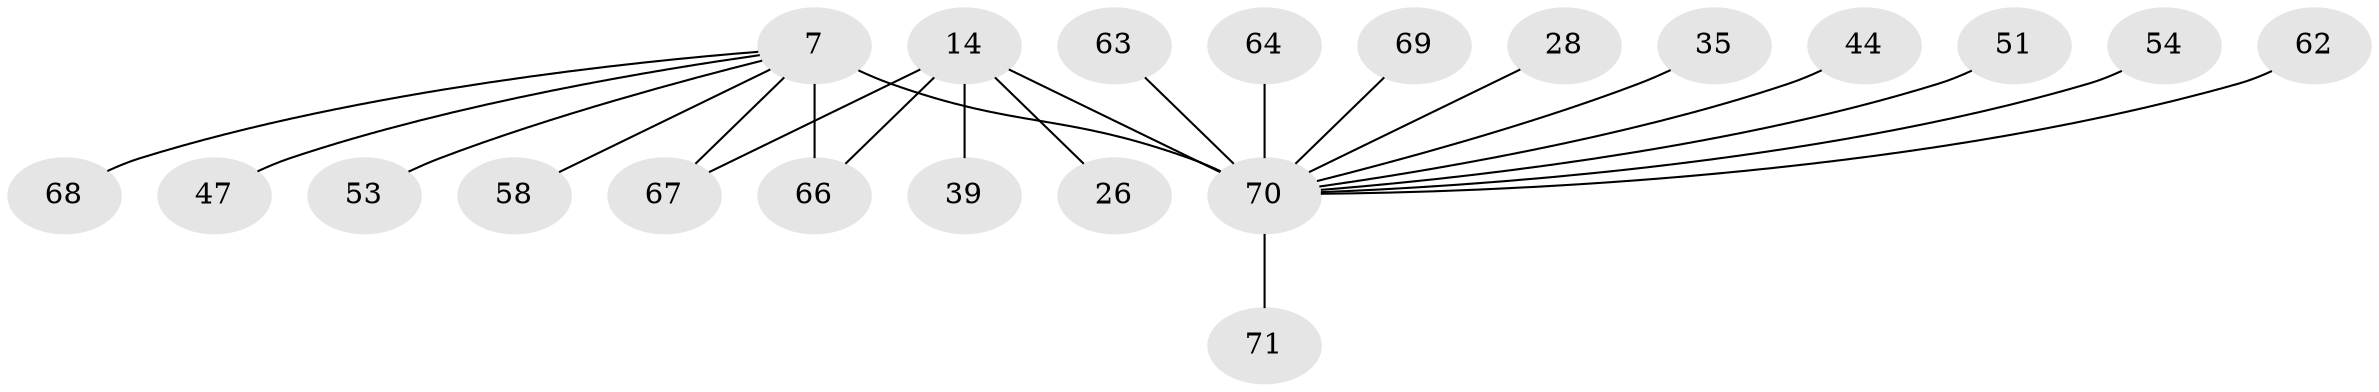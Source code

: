 // original degree distribution, {4: 0.07042253521126761, 2: 0.16901408450704225, 10: 0.014084507042253521, 8: 0.028169014084507043, 5: 0.07042253521126761, 6: 0.014084507042253521, 11: 0.014084507042253521, 3: 0.09859154929577464, 7: 0.014084507042253521, 1: 0.5070422535211268}
// Generated by graph-tools (version 1.1) at 2025/57/03/04/25 21:57:35]
// undirected, 21 vertices, 22 edges
graph export_dot {
graph [start="1"]
  node [color=gray90,style=filled];
  7 [super="+6"];
  14 [super="+11"];
  26;
  28;
  35;
  39 [super="+29"];
  44;
  47;
  51 [super="+19+31"];
  53;
  54;
  58 [super="+23+45"];
  62;
  63;
  64;
  66 [super="+27+41+61+46+40"];
  67 [super="+34+57+60"];
  68 [super="+56"];
  69 [super="+49"];
  70 [super="+9+12+48+65+22+25"];
  71;
  7 -- 47;
  7 -- 53 [weight=2];
  7 -- 58;
  7 -- 67;
  7 -- 66;
  7 -- 68;
  7 -- 70 [weight=8];
  14 -- 26;
  14 -- 67;
  14 -- 39;
  14 -- 70 [weight=7];
  14 -- 66 [weight=2];
  28 -- 70;
  35 -- 70;
  44 -- 70;
  51 -- 70;
  54 -- 70;
  62 -- 70;
  63 -- 70;
  64 -- 70;
  69 -- 70;
  70 -- 71;
}
